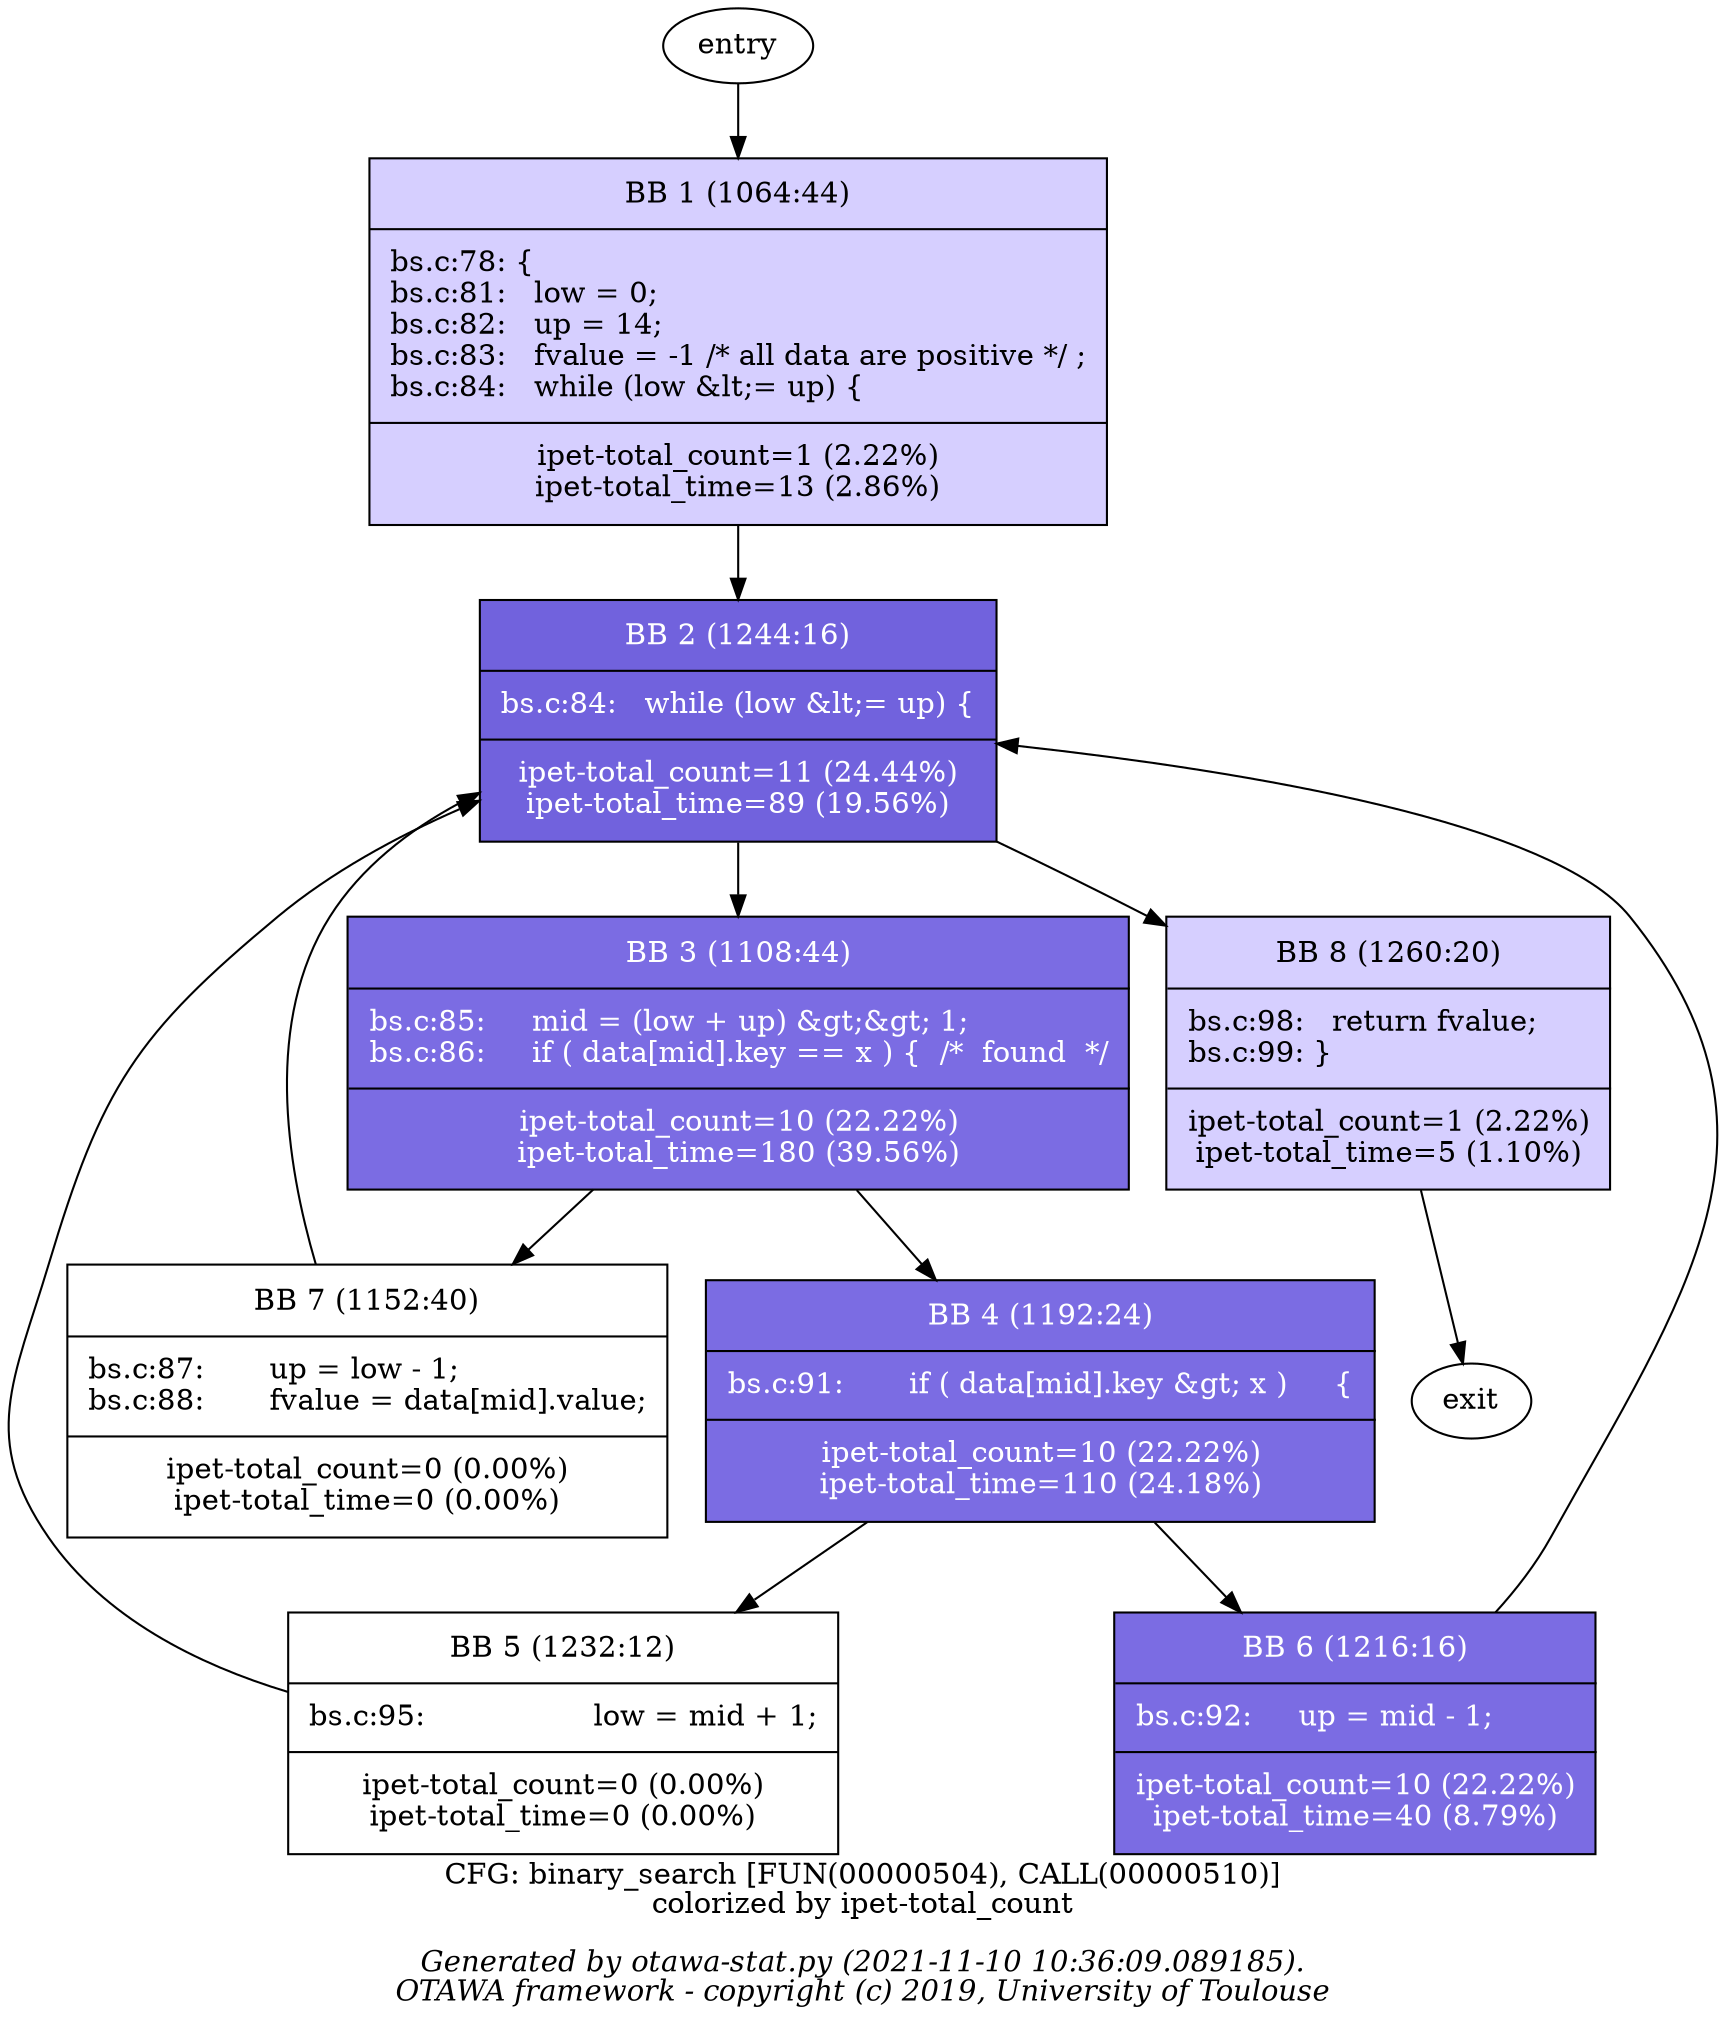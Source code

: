 digraph _1 {
	_1_0 [label="entry"];
	_1_1 [margin=0,shape="box",label=<<table border='0' cellpadding='8px'><tr><td>BB 1 (1064:44)</td></tr><hr/><tr><td align='left'>bs.c:78: {
<br align='left'/>bs.c:81: &nbsp;&nbsp;low&nbsp;=&nbsp;0;
<br align='left'/>bs.c:82: &nbsp;&nbsp;up&nbsp;=&nbsp;14;
<br align='left'/>bs.c:83: &nbsp;&nbsp;fvalue&nbsp;=&nbsp;-1&nbsp;/*&nbsp;all&nbsp;data&nbsp;are&nbsp;positive&nbsp;*/&nbsp;;
<br align='left'/>bs.c:84: &nbsp;&nbsp;while&nbsp;(low&nbsp;&amp;lt;=&nbsp;up)&nbsp;{
<br align='left'/></td></tr><hr/><tr><td>ipet-total_count=1 (2.22%)<br/>ipet-total_time=13 (2.86%)<br/></td></tr></table>>,fillcolor="#d6cfff",style="filled",fontcolor="#000000"];
	_1_2 [margin=0,shape="box",label=<<table border='0' cellpadding='8px'><tr><td>BB 2 (1244:16)</td></tr><hr/><tr><td align='left'>bs.c:84: &nbsp;&nbsp;while&nbsp;(low&nbsp;&amp;lt;=&nbsp;up)&nbsp;{
<br align='left'/></td></tr><hr/><tr><td>ipet-total_count=11 (24.44%)<br/>ipet-total_time=89 (19.56%)<br/></td></tr></table>>,fillcolor="#7162dd",style="filled",fontcolor="#ffffff"];
	_1_3 [margin=0,shape="box",label=<<table border='0' cellpadding='8px'><tr><td>BB 3 (1108:44)</td></tr><hr/><tr><td align='left'>bs.c:85: &nbsp;&nbsp;&nbsp;&nbsp;mid&nbsp;=&nbsp;(low&nbsp;+&nbsp;up)&nbsp;&amp;gt;&amp;gt;&nbsp;1;
<br align='left'/>bs.c:86: &nbsp;&nbsp;&nbsp;&nbsp;if&nbsp;(&nbsp;data[mid].key&nbsp;==&nbsp;x&nbsp;)&nbsp;{&nbsp;&nbsp;/*&nbsp;&nbsp;found&nbsp;&nbsp;*/
<br align='left'/></td></tr><hr/><tr><td>ipet-total_count=10 (22.22%)<br/>ipet-total_time=180 (39.56%)<br/></td></tr></table>>,fillcolor="#7b6ce3",style="filled",fontcolor="#ffffff"];
	_1_4 [margin=0,shape="box",label=<<table border='0' cellpadding='8px'><tr><td>BB 4 (1192:24)</td></tr><hr/><tr><td align='left'>bs.c:91: &nbsp;&nbsp;&nbsp;&nbsp;&nbsp;&nbsp;if&nbsp;(&nbsp;data[mid].key&nbsp;&amp;gt;&nbsp;x&nbsp;)&nbsp;&nbsp;&nbsp;&nbsp;&nbsp;{
<br align='left'/></td></tr><hr/><tr><td>ipet-total_count=10 (22.22%)<br/>ipet-total_time=110 (24.18%)<br/></td></tr></table>>,fillcolor="#7b6ce3",style="filled",fontcolor="#ffffff"];
	_1_5 [margin=0,shape="box",label=<<table border='0' cellpadding='8px'><tr><td>BB 5 (1232:12)</td></tr><hr/><tr><td align='left'>bs.c:95: &nbsp;&nbsp;&nbsp;&nbsp;&nbsp;&nbsp;&nbsp;&nbsp;&nbsp;&nbsp;&nbsp;&nbsp;&nbsp;&nbsp;&nbsp;&nbsp;&nbsp;low&nbsp;=&nbsp;mid&nbsp;+&nbsp;1;
<br align='left'/></td></tr><hr/><tr><td>ipet-total_count=0 (0.00%)<br/>ipet-total_time=0 (0.00%)<br/></td></tr></table>>];
	_1_6 [margin=0,shape="box",label=<<table border='0' cellpadding='8px'><tr><td>BB 6 (1216:16)</td></tr><hr/><tr><td align='left'>bs.c:92: &nbsp;&nbsp;&nbsp;&nbsp;up&nbsp;=&nbsp;mid&nbsp;-&nbsp;1;
<br align='left'/></td></tr><hr/><tr><td>ipet-total_count=10 (22.22%)<br/>ipet-total_time=40 (8.79%)<br/></td></tr></table>>,fillcolor="#7b6ce3",style="filled",fontcolor="#ffffff"];
	_1_7 [margin=0,shape="box",label=<<table border='0' cellpadding='8px'><tr><td>BB 7 (1152:40)</td></tr><hr/><tr><td align='left'>bs.c:87: &nbsp;&nbsp;&nbsp;&nbsp;&nbsp;&nbsp;up&nbsp;=&nbsp;low&nbsp;-&nbsp;1;
<br align='left'/>bs.c:88: &nbsp;&nbsp;&nbsp;&nbsp;&nbsp;&nbsp;fvalue&nbsp;=&nbsp;data[mid].value;
<br align='left'/></td></tr><hr/><tr><td>ipet-total_count=0 (0.00%)<br/>ipet-total_time=0 (0.00%)<br/></td></tr></table>>];
	_1_8 [margin=0,shape="box",label=<<table border='0' cellpadding='8px'><tr><td>BB 8 (1260:20)</td></tr><hr/><tr><td align='left'>bs.c:98: &nbsp;&nbsp;return&nbsp;fvalue;
<br align='left'/>bs.c:99: }
<br align='left'/></td></tr><hr/><tr><td>ipet-total_count=1 (2.22%)<br/>ipet-total_time=5 (1.10%)<br/></td></tr></table>>,fillcolor="#d6cfff",style="filled",fontcolor="#000000"];
	_1_9 [label="exit"];
	_1_0 -> _1_1;
	_1_1 -> _1_2;
	_1_2 -> _1_3;
	_1_2 -> _1_8;
	_1_3 -> _1_4;
	_1_3 -> _1_7;
	_1_4 -> _1_5;
	_1_4 -> _1_6;
	_1_5 -> _1_2;
	_1_6 -> _1_2;
	_1_7 -> _1_2;
	_1_8 -> _1_9;
label=<CFG: binary_search [FUN(00000504), CALL(00000510)]<br/>colorized by ipet-total_count<br/><BR/><I>Generated by otawa-stat.py (2021-11-10 10:36:09.089185).</I><BR/><I>OTAWA framework - copyright (c) 2019, University of Toulouse</I>>;
}